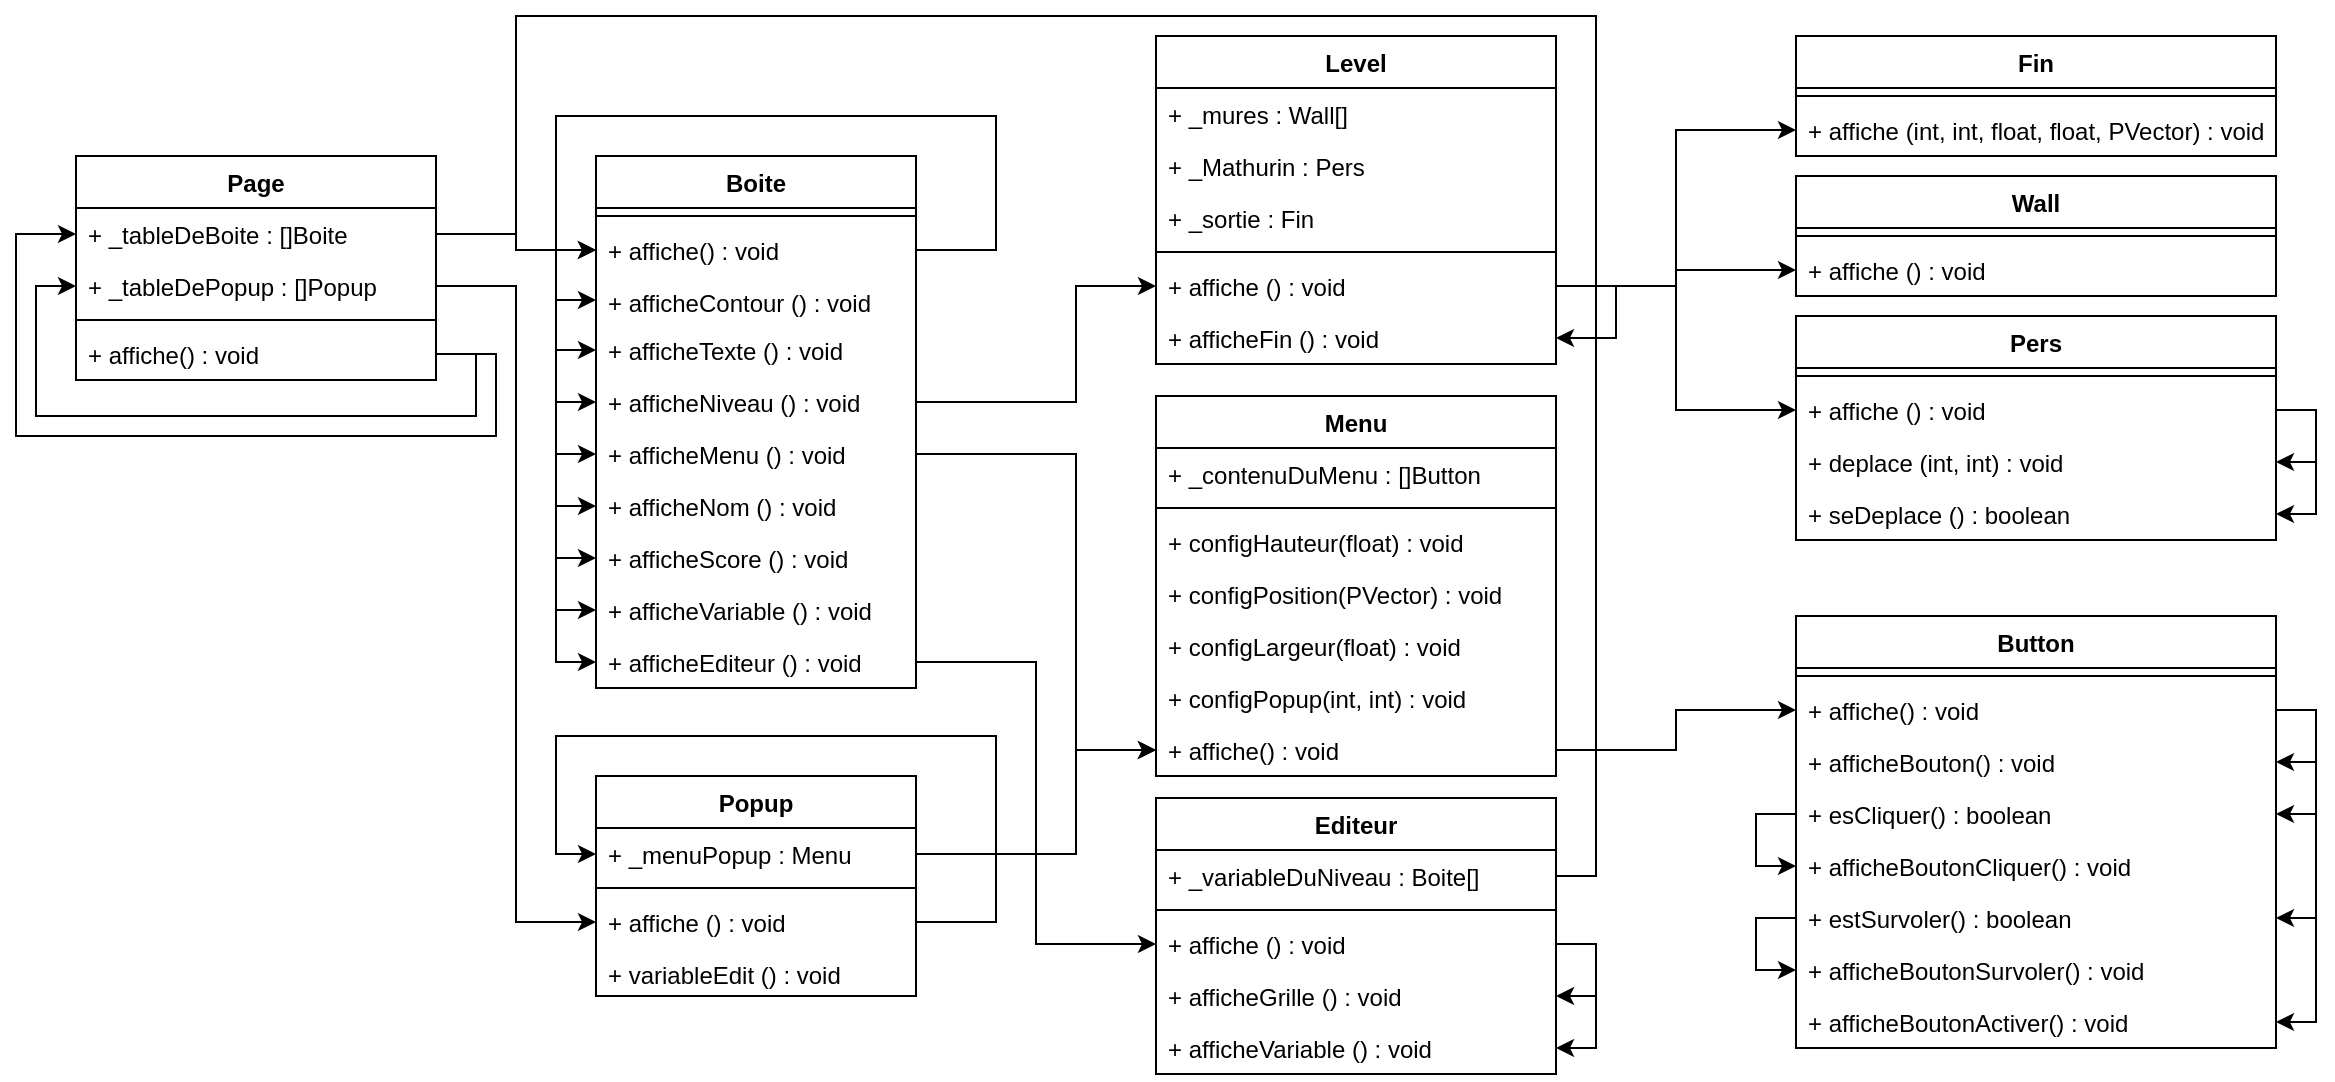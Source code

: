 <mxfile version="14.1.2" type="github">
  <diagram id="C5RBs43oDa-KdzZeNtuy" name="Page-1">
    <mxGraphModel dx="1057" dy="1891" grid="1" gridSize="10" guides="1" tooltips="1" connect="1" arrows="1" fold="1" page="1" pageScale="1" pageWidth="827" pageHeight="1169" math="0" shadow="0">
      <root>
        <mxCell id="WIyWlLk6GJQsqaUBKTNV-0" />
        <mxCell id="WIyWlLk6GJQsqaUBKTNV-1" parent="WIyWlLk6GJQsqaUBKTNV-0" />
        <mxCell id="X6uU-ZBayT8kRttCf6og-23" value="Menu" style="swimlane;fontStyle=1;align=center;verticalAlign=top;childLayout=stackLayout;horizontal=1;startSize=26;horizontalStack=0;resizeParent=1;resizeParentMax=0;resizeLast=0;collapsible=1;marginBottom=0;" parent="WIyWlLk6GJQsqaUBKTNV-1" vertex="1">
          <mxGeometry x="600" y="-960" width="200" height="190" as="geometry">
            <mxRectangle x="40" y="40" width="60" height="26" as="alternateBounds" />
          </mxGeometry>
        </mxCell>
        <mxCell id="X6uU-ZBayT8kRttCf6og-30" value="+ _contenuDuMenu : []Button&#xa;" style="text;strokeColor=none;fillColor=none;align=left;verticalAlign=top;spacingLeft=4;spacingRight=4;overflow=hidden;rotatable=0;points=[[0,0.5],[1,0.5]];portConstraint=eastwest;" parent="X6uU-ZBayT8kRttCf6og-23" vertex="1">
          <mxGeometry y="26" width="200" height="26" as="geometry" />
        </mxCell>
        <mxCell id="X6uU-ZBayT8kRttCf6og-25" value="" style="line;strokeWidth=1;fillColor=none;align=left;verticalAlign=middle;spacingTop=-1;spacingLeft=3;spacingRight=3;rotatable=0;labelPosition=right;points=[];portConstraint=eastwest;" parent="X6uU-ZBayT8kRttCf6og-23" vertex="1">
          <mxGeometry y="52" width="200" height="8" as="geometry" />
        </mxCell>
        <mxCell id="KOgZ6uvFbi3_sXAGqL3p-29" value="+ configHauteur(float) : void" style="text;strokeColor=none;fillColor=none;align=left;verticalAlign=top;spacingLeft=4;spacingRight=4;overflow=hidden;rotatable=0;points=[[0,0.5],[1,0.5]];portConstraint=eastwest;" parent="X6uU-ZBayT8kRttCf6og-23" vertex="1">
          <mxGeometry y="60" width="200" height="26" as="geometry" />
        </mxCell>
        <mxCell id="KOgZ6uvFbi3_sXAGqL3p-30" value="+ configPosition(PVector) : void" style="text;strokeColor=none;fillColor=none;align=left;verticalAlign=top;spacingLeft=4;spacingRight=4;overflow=hidden;rotatable=0;points=[[0,0.5],[1,0.5]];portConstraint=eastwest;" parent="X6uU-ZBayT8kRttCf6og-23" vertex="1">
          <mxGeometry y="86" width="200" height="26" as="geometry" />
        </mxCell>
        <mxCell id="KOgZ6uvFbi3_sXAGqL3p-32" value="+ configLargeur(float) : void" style="text;strokeColor=none;fillColor=none;align=left;verticalAlign=top;spacingLeft=4;spacingRight=4;overflow=hidden;rotatable=0;points=[[0,0.5],[1,0.5]];portConstraint=eastwest;" parent="X6uU-ZBayT8kRttCf6og-23" vertex="1">
          <mxGeometry y="112" width="200" height="26" as="geometry" />
        </mxCell>
        <mxCell id="X6uU-ZBayT8kRttCf6og-77" value="+ configPopup(int, int) : void" style="text;strokeColor=none;fillColor=none;align=left;verticalAlign=top;spacingLeft=4;spacingRight=4;overflow=hidden;rotatable=0;points=[[0,0.5],[1,0.5]];portConstraint=eastwest;" parent="X6uU-ZBayT8kRttCf6og-23" vertex="1">
          <mxGeometry y="138" width="200" height="26" as="geometry" />
        </mxCell>
        <mxCell id="X6uU-ZBayT8kRttCf6og-78" value="+ affiche() : void" style="text;strokeColor=none;fillColor=none;align=left;verticalAlign=top;spacingLeft=4;spacingRight=4;overflow=hidden;rotatable=0;points=[[0,0.5],[1,0.5]];portConstraint=eastwest;" parent="X6uU-ZBayT8kRttCf6og-23" vertex="1">
          <mxGeometry y="164" width="200" height="26" as="geometry" />
        </mxCell>
        <mxCell id="X6uU-ZBayT8kRttCf6og-31" value="Page" style="swimlane;fontStyle=1;align=center;verticalAlign=top;childLayout=stackLayout;horizontal=1;startSize=26;horizontalStack=0;resizeParent=1;resizeParentMax=0;resizeLast=0;collapsible=1;marginBottom=0;" parent="WIyWlLk6GJQsqaUBKTNV-1" vertex="1">
          <mxGeometry x="60" y="-1080" width="180" height="112" as="geometry">
            <mxRectangle x="250" y="40" width="60" height="26" as="alternateBounds" />
          </mxGeometry>
        </mxCell>
        <mxCell id="X6uU-ZBayT8kRttCf6og-32" value="+ _tableDeBoite : []Boite" style="text;strokeColor=none;fillColor=none;align=left;verticalAlign=top;spacingLeft=4;spacingRight=4;overflow=hidden;rotatable=0;points=[[0,0.5],[1,0.5]];portConstraint=eastwest;" parent="X6uU-ZBayT8kRttCf6og-31" vertex="1">
          <mxGeometry y="26" width="180" height="26" as="geometry" />
        </mxCell>
        <mxCell id="X6uU-ZBayT8kRttCf6og-35" value="+ _tableDePopup : []Popup" style="text;strokeColor=none;fillColor=none;align=left;verticalAlign=top;spacingLeft=4;spacingRight=4;overflow=hidden;rotatable=0;points=[[0,0.5],[1,0.5]];portConstraint=eastwest;" parent="X6uU-ZBayT8kRttCf6og-31" vertex="1">
          <mxGeometry y="52" width="180" height="26" as="geometry" />
        </mxCell>
        <mxCell id="X6uU-ZBayT8kRttCf6og-33" value="" style="line;strokeWidth=1;fillColor=none;align=left;verticalAlign=middle;spacingTop=-1;spacingLeft=3;spacingRight=3;rotatable=0;labelPosition=right;points=[];portConstraint=eastwest;" parent="X6uU-ZBayT8kRttCf6og-31" vertex="1">
          <mxGeometry y="78" width="180" height="8" as="geometry" />
        </mxCell>
        <mxCell id="TGnBtDwXIPw3IA33v4NN-0" style="edgeStyle=orthogonalEdgeStyle;rounded=0;orthogonalLoop=1;jettySize=auto;html=1;exitX=1;exitY=0.5;exitDx=0;exitDy=0;entryX=0;entryY=0.5;entryDx=0;entryDy=0;" parent="X6uU-ZBayT8kRttCf6og-31" source="KOgZ6uvFbi3_sXAGqL3p-27" target="X6uU-ZBayT8kRttCf6og-35" edge="1">
          <mxGeometry relative="1" as="geometry">
            <Array as="points">
              <mxPoint x="200" y="99" />
              <mxPoint x="200" y="130" />
              <mxPoint x="-20" y="130" />
              <mxPoint x="-20" y="65" />
            </Array>
          </mxGeometry>
        </mxCell>
        <mxCell id="TGnBtDwXIPw3IA33v4NN-1" style="edgeStyle=orthogonalEdgeStyle;rounded=0;orthogonalLoop=1;jettySize=auto;html=1;exitX=1;exitY=0.5;exitDx=0;exitDy=0;entryX=0;entryY=0.5;entryDx=0;entryDy=0;" parent="X6uU-ZBayT8kRttCf6og-31" source="KOgZ6uvFbi3_sXAGqL3p-27" target="X6uU-ZBayT8kRttCf6og-32" edge="1">
          <mxGeometry relative="1" as="geometry">
            <Array as="points">
              <mxPoint x="210" y="99" />
              <mxPoint x="210" y="140" />
              <mxPoint x="-30" y="140" />
              <mxPoint x="-30" y="39" />
            </Array>
          </mxGeometry>
        </mxCell>
        <mxCell id="KOgZ6uvFbi3_sXAGqL3p-27" value="+ affiche() : void" style="text;strokeColor=none;fillColor=none;align=left;verticalAlign=top;spacingLeft=4;spacingRight=4;overflow=hidden;rotatable=0;points=[[0,0.5],[1,0.5]];portConstraint=eastwest;" parent="X6uU-ZBayT8kRttCf6og-31" vertex="1">
          <mxGeometry y="86" width="180" height="26" as="geometry" />
        </mxCell>
        <mxCell id="KOgZ6uvFbi3_sXAGqL3p-33" value="Button" style="swimlane;fontStyle=1;align=center;verticalAlign=top;childLayout=stackLayout;horizontal=1;startSize=26;horizontalStack=0;resizeParent=1;resizeParentMax=0;resizeLast=0;collapsible=1;marginBottom=0;" parent="WIyWlLk6GJQsqaUBKTNV-1" vertex="1">
          <mxGeometry x="920" y="-850" width="240" height="216" as="geometry">
            <mxRectangle x="250" y="40" width="60" height="26" as="alternateBounds" />
          </mxGeometry>
        </mxCell>
        <mxCell id="KOgZ6uvFbi3_sXAGqL3p-40" value="" style="line;strokeWidth=1;fillColor=none;align=left;verticalAlign=middle;spacingTop=-1;spacingLeft=3;spacingRight=3;rotatable=0;labelPosition=right;points=[];portConstraint=eastwest;" parent="KOgZ6uvFbi3_sXAGqL3p-33" vertex="1">
          <mxGeometry y="26" width="240" height="8" as="geometry" />
        </mxCell>
        <mxCell id="TGnBtDwXIPw3IA33v4NN-88" style="edgeStyle=orthogonalEdgeStyle;rounded=0;orthogonalLoop=1;jettySize=auto;html=1;exitX=1;exitY=0.5;exitDx=0;exitDy=0;entryX=1;entryY=0.5;entryDx=0;entryDy=0;" parent="KOgZ6uvFbi3_sXAGqL3p-33" source="KOgZ6uvFbi3_sXAGqL3p-44" target="KOgZ6uvFbi3_sXAGqL3p-68" edge="1">
          <mxGeometry relative="1" as="geometry">
            <Array as="points">
              <mxPoint x="260" y="47" />
              <mxPoint x="260" y="73" />
            </Array>
          </mxGeometry>
        </mxCell>
        <mxCell id="TGnBtDwXIPw3IA33v4NN-89" style="edgeStyle=orthogonalEdgeStyle;rounded=0;orthogonalLoop=1;jettySize=auto;html=1;exitX=1;exitY=0.5;exitDx=0;exitDy=0;entryX=1;entryY=0.5;entryDx=0;entryDy=0;" parent="KOgZ6uvFbi3_sXAGqL3p-33" source="KOgZ6uvFbi3_sXAGqL3p-44" target="KOgZ6uvFbi3_sXAGqL3p-67" edge="1">
          <mxGeometry relative="1" as="geometry">
            <Array as="points">
              <mxPoint x="260" y="47" />
              <mxPoint x="260" y="99" />
            </Array>
          </mxGeometry>
        </mxCell>
        <mxCell id="TGnBtDwXIPw3IA33v4NN-91" style="edgeStyle=orthogonalEdgeStyle;rounded=0;orthogonalLoop=1;jettySize=auto;html=1;exitX=1;exitY=0.5;exitDx=0;exitDy=0;entryX=1;entryY=0.5;entryDx=0;entryDy=0;" parent="KOgZ6uvFbi3_sXAGqL3p-33" source="KOgZ6uvFbi3_sXAGqL3p-44" target="KOgZ6uvFbi3_sXAGqL3p-47" edge="1">
          <mxGeometry relative="1" as="geometry">
            <Array as="points">
              <mxPoint x="260" y="47" />
              <mxPoint x="260" y="151" />
            </Array>
          </mxGeometry>
        </mxCell>
        <mxCell id="TGnBtDwXIPw3IA33v4NN-93" style="edgeStyle=orthogonalEdgeStyle;rounded=0;orthogonalLoop=1;jettySize=auto;html=1;exitX=1;exitY=0.5;exitDx=0;exitDy=0;entryX=1;entryY=0.5;entryDx=0;entryDy=0;" parent="KOgZ6uvFbi3_sXAGqL3p-33" source="KOgZ6uvFbi3_sXAGqL3p-44" target="KOgZ6uvFbi3_sXAGqL3p-46" edge="1">
          <mxGeometry relative="1" as="geometry" />
        </mxCell>
        <mxCell id="KOgZ6uvFbi3_sXAGqL3p-44" value="+ affiche() : void" style="text;strokeColor=none;fillColor=none;align=left;verticalAlign=top;spacingLeft=4;spacingRight=4;overflow=hidden;rotatable=0;points=[[0,0.5],[1,0.5]];portConstraint=eastwest;" parent="KOgZ6uvFbi3_sXAGqL3p-33" vertex="1">
          <mxGeometry y="34" width="240" height="26" as="geometry" />
        </mxCell>
        <mxCell id="KOgZ6uvFbi3_sXAGqL3p-68" value="+ afficheBouton() : void" style="text;strokeColor=none;fillColor=none;align=left;verticalAlign=top;spacingLeft=4;spacingRight=4;overflow=hidden;rotatable=0;points=[[0,0.5],[1,0.5]];portConstraint=eastwest;" parent="KOgZ6uvFbi3_sXAGqL3p-33" vertex="1">
          <mxGeometry y="60" width="240" height="26" as="geometry" />
        </mxCell>
        <mxCell id="TGnBtDwXIPw3IA33v4NN-90" style="edgeStyle=orthogonalEdgeStyle;rounded=0;orthogonalLoop=1;jettySize=auto;html=1;exitX=0;exitY=0.5;exitDx=0;exitDy=0;entryX=0;entryY=0.5;entryDx=0;entryDy=0;" parent="KOgZ6uvFbi3_sXAGqL3p-33" source="KOgZ6uvFbi3_sXAGqL3p-67" target="KOgZ6uvFbi3_sXAGqL3p-45" edge="1">
          <mxGeometry relative="1" as="geometry">
            <Array as="points">
              <mxPoint x="-20" y="99" />
              <mxPoint x="-20" y="125" />
            </Array>
          </mxGeometry>
        </mxCell>
        <mxCell id="KOgZ6uvFbi3_sXAGqL3p-67" value="+ esCliquer() : boolean" style="text;strokeColor=none;fillColor=none;align=left;verticalAlign=top;spacingLeft=4;spacingRight=4;overflow=hidden;rotatable=0;points=[[0,0.5],[1,0.5]];portConstraint=eastwest;" parent="KOgZ6uvFbi3_sXAGqL3p-33" vertex="1">
          <mxGeometry y="86" width="240" height="26" as="geometry" />
        </mxCell>
        <mxCell id="KOgZ6uvFbi3_sXAGqL3p-45" value="+ afficheBoutonCliquer() : void" style="text;strokeColor=none;fillColor=none;align=left;verticalAlign=top;spacingLeft=4;spacingRight=4;overflow=hidden;rotatable=0;points=[[0,0.5],[1,0.5]];portConstraint=eastwest;" parent="KOgZ6uvFbi3_sXAGqL3p-33" vertex="1">
          <mxGeometry y="112" width="240" height="26" as="geometry" />
        </mxCell>
        <mxCell id="TGnBtDwXIPw3IA33v4NN-92" style="edgeStyle=orthogonalEdgeStyle;rounded=0;orthogonalLoop=1;jettySize=auto;html=1;exitX=0;exitY=0.5;exitDx=0;exitDy=0;entryX=0;entryY=0.5;entryDx=0;entryDy=0;" parent="KOgZ6uvFbi3_sXAGqL3p-33" source="KOgZ6uvFbi3_sXAGqL3p-47" target="KOgZ6uvFbi3_sXAGqL3p-69" edge="1">
          <mxGeometry relative="1" as="geometry">
            <Array as="points">
              <mxPoint x="-20" y="151" />
              <mxPoint x="-20" y="177" />
            </Array>
          </mxGeometry>
        </mxCell>
        <mxCell id="KOgZ6uvFbi3_sXAGqL3p-47" value="+ estSurvoler() : boolean" style="text;strokeColor=none;fillColor=none;align=left;verticalAlign=top;spacingLeft=4;spacingRight=4;overflow=hidden;rotatable=0;points=[[0,0.5],[1,0.5]];portConstraint=eastwest;" parent="KOgZ6uvFbi3_sXAGqL3p-33" vertex="1">
          <mxGeometry y="138" width="240" height="26" as="geometry" />
        </mxCell>
        <mxCell id="KOgZ6uvFbi3_sXAGqL3p-69" value="+ afficheBoutonSurvoler() : void " style="text;strokeColor=none;fillColor=none;align=left;verticalAlign=top;spacingLeft=4;spacingRight=4;overflow=hidden;rotatable=0;points=[[0,0.5],[1,0.5]];portConstraint=eastwest;" parent="KOgZ6uvFbi3_sXAGqL3p-33" vertex="1">
          <mxGeometry y="164" width="240" height="26" as="geometry" />
        </mxCell>
        <mxCell id="KOgZ6uvFbi3_sXAGqL3p-46" value="+ afficheBoutonActiver() : void " style="text;strokeColor=none;fillColor=none;align=left;verticalAlign=top;spacingLeft=4;spacingRight=4;overflow=hidden;rotatable=0;points=[[0,0.5],[1,0.5]];portConstraint=eastwest;" parent="KOgZ6uvFbi3_sXAGqL3p-33" vertex="1">
          <mxGeometry y="190" width="240" height="26" as="geometry" />
        </mxCell>
        <mxCell id="KOgZ6uvFbi3_sXAGqL3p-71" value="Boite" style="swimlane;fontStyle=1;align=center;verticalAlign=top;childLayout=stackLayout;horizontal=1;startSize=26;horizontalStack=0;resizeParent=1;resizeParentMax=0;resizeLast=0;collapsible=1;marginBottom=0;" parent="WIyWlLk6GJQsqaUBKTNV-1" vertex="1">
          <mxGeometry x="320" y="-1080" width="160" height="266" as="geometry">
            <mxRectangle x="250" y="40" width="60" height="26" as="alternateBounds" />
          </mxGeometry>
        </mxCell>
        <mxCell id="KOgZ6uvFbi3_sXAGqL3p-90" value="" style="line;strokeWidth=1;fillColor=none;align=left;verticalAlign=middle;spacingTop=-1;spacingLeft=3;spacingRight=3;rotatable=0;labelPosition=right;points=[];portConstraint=eastwest;" parent="KOgZ6uvFbi3_sXAGqL3p-71" vertex="1">
          <mxGeometry y="26" width="160" height="8" as="geometry" />
        </mxCell>
        <mxCell id="TGnBtDwXIPw3IA33v4NN-3" style="edgeStyle=orthogonalEdgeStyle;rounded=0;orthogonalLoop=1;jettySize=auto;html=1;exitX=1;exitY=0.501;exitDx=0;exitDy=0;entryX=0;entryY=0.5;entryDx=0;entryDy=0;exitPerimeter=0;" parent="KOgZ6uvFbi3_sXAGqL3p-71" source="KOgZ6uvFbi3_sXAGqL3p-91" target="KOgZ6uvFbi3_sXAGqL3p-96" edge="1">
          <mxGeometry relative="1" as="geometry">
            <Array as="points">
              <mxPoint x="200" y="47" />
              <mxPoint x="200" y="-20" />
              <mxPoint x="-20" y="-20" />
              <mxPoint x="-20" y="72" />
            </Array>
          </mxGeometry>
        </mxCell>
        <mxCell id="TGnBtDwXIPw3IA33v4NN-4" style="edgeStyle=orthogonalEdgeStyle;rounded=0;orthogonalLoop=1;jettySize=auto;html=1;exitX=1;exitY=0.5;exitDx=0;exitDy=0;entryX=0;entryY=0.5;entryDx=0;entryDy=0;" parent="KOgZ6uvFbi3_sXAGqL3p-71" source="KOgZ6uvFbi3_sXAGqL3p-91" target="KOgZ6uvFbi3_sXAGqL3p-97" edge="1">
          <mxGeometry relative="1" as="geometry">
            <Array as="points">
              <mxPoint x="200" y="47" />
              <mxPoint x="200" y="-20" />
              <mxPoint x="-20" y="-20" />
              <mxPoint x="-20" y="97" />
            </Array>
          </mxGeometry>
        </mxCell>
        <mxCell id="TGnBtDwXIPw3IA33v4NN-5" style="edgeStyle=orthogonalEdgeStyle;rounded=0;orthogonalLoop=1;jettySize=auto;html=1;exitX=1;exitY=0.5;exitDx=0;exitDy=0;entryX=0;entryY=0.5;entryDx=0;entryDy=0;" parent="KOgZ6uvFbi3_sXAGqL3p-71" source="KOgZ6uvFbi3_sXAGqL3p-91" target="KOgZ6uvFbi3_sXAGqL3p-98" edge="1">
          <mxGeometry relative="1" as="geometry">
            <Array as="points">
              <mxPoint x="200" y="47" />
              <mxPoint x="200" y="-20" />
              <mxPoint x="-20" y="-20" />
              <mxPoint x="-20" y="123" />
            </Array>
          </mxGeometry>
        </mxCell>
        <mxCell id="TGnBtDwXIPw3IA33v4NN-6" style="edgeStyle=orthogonalEdgeStyle;rounded=0;orthogonalLoop=1;jettySize=auto;html=1;exitX=1;exitY=0.5;exitDx=0;exitDy=0;entryX=0;entryY=0.5;entryDx=0;entryDy=0;" parent="KOgZ6uvFbi3_sXAGqL3p-71" source="KOgZ6uvFbi3_sXAGqL3p-91" target="KOgZ6uvFbi3_sXAGqL3p-99" edge="1">
          <mxGeometry relative="1" as="geometry">
            <Array as="points">
              <mxPoint x="200" y="47" />
              <mxPoint x="200" y="-20" />
              <mxPoint x="-20" y="-20" />
              <mxPoint x="-20" y="149" />
            </Array>
          </mxGeometry>
        </mxCell>
        <mxCell id="TGnBtDwXIPw3IA33v4NN-7" style="edgeStyle=orthogonalEdgeStyle;rounded=0;orthogonalLoop=1;jettySize=auto;html=1;exitX=1;exitY=0.5;exitDx=0;exitDy=0;entryX=0;entryY=0.5;entryDx=0;entryDy=0;" parent="KOgZ6uvFbi3_sXAGqL3p-71" source="KOgZ6uvFbi3_sXAGqL3p-91" target="KOgZ6uvFbi3_sXAGqL3p-100" edge="1">
          <mxGeometry relative="1" as="geometry">
            <Array as="points">
              <mxPoint x="200" y="47" />
              <mxPoint x="200" y="-20" />
              <mxPoint x="-20" y="-20" />
              <mxPoint x="-20" y="175" />
            </Array>
          </mxGeometry>
        </mxCell>
        <mxCell id="TGnBtDwXIPw3IA33v4NN-8" style="edgeStyle=orthogonalEdgeStyle;rounded=0;orthogonalLoop=1;jettySize=auto;html=1;exitX=1;exitY=0.5;exitDx=0;exitDy=0;entryX=0;entryY=0.5;entryDx=0;entryDy=0;" parent="KOgZ6uvFbi3_sXAGqL3p-71" source="KOgZ6uvFbi3_sXAGqL3p-91" target="KOgZ6uvFbi3_sXAGqL3p-101" edge="1">
          <mxGeometry relative="1" as="geometry">
            <Array as="points">
              <mxPoint x="200" y="47" />
              <mxPoint x="200" y="-20" />
              <mxPoint x="-20" y="-20" />
              <mxPoint x="-20" y="201" />
            </Array>
          </mxGeometry>
        </mxCell>
        <mxCell id="TGnBtDwXIPw3IA33v4NN-9" style="edgeStyle=orthogonalEdgeStyle;rounded=0;orthogonalLoop=1;jettySize=auto;html=1;exitX=1;exitY=0.5;exitDx=0;exitDy=0;entryX=0;entryY=0.5;entryDx=0;entryDy=0;" parent="KOgZ6uvFbi3_sXAGqL3p-71" source="KOgZ6uvFbi3_sXAGqL3p-91" target="KOgZ6uvFbi3_sXAGqL3p-102" edge="1">
          <mxGeometry relative="1" as="geometry">
            <Array as="points">
              <mxPoint x="200" y="47" />
              <mxPoint x="200" y="-20" />
              <mxPoint x="-20" y="-20" />
              <mxPoint x="-20" y="227" />
            </Array>
          </mxGeometry>
        </mxCell>
        <mxCell id="TGnBtDwXIPw3IA33v4NN-10" style="edgeStyle=orthogonalEdgeStyle;rounded=0;orthogonalLoop=1;jettySize=auto;html=1;exitX=1;exitY=0.5;exitDx=0;exitDy=0;entryX=0;entryY=0.5;entryDx=0;entryDy=0;" parent="KOgZ6uvFbi3_sXAGqL3p-71" source="KOgZ6uvFbi3_sXAGqL3p-91" target="KOgZ6uvFbi3_sXAGqL3p-103" edge="1">
          <mxGeometry relative="1" as="geometry">
            <Array as="points">
              <mxPoint x="200" y="47" />
              <mxPoint x="200" y="-20" />
              <mxPoint x="-20" y="-20" />
              <mxPoint x="-20" y="253" />
            </Array>
          </mxGeometry>
        </mxCell>
        <mxCell id="KOgZ6uvFbi3_sXAGqL3p-91" value="+ affiche() : void" style="text;strokeColor=none;fillColor=none;align=left;verticalAlign=top;spacingLeft=4;spacingRight=4;overflow=hidden;rotatable=0;points=[[0,0.5],[1,0.5]];portConstraint=eastwest;" parent="KOgZ6uvFbi3_sXAGqL3p-71" vertex="1">
          <mxGeometry y="34" width="160" height="26" as="geometry" />
        </mxCell>
        <mxCell id="KOgZ6uvFbi3_sXAGqL3p-96" value="+ afficheContour () : void" style="text;strokeColor=none;fillColor=none;align=left;verticalAlign=top;spacingLeft=4;spacingRight=4;overflow=hidden;rotatable=0;points=[[0,0.5],[1,0.5]];portConstraint=eastwest;" parent="KOgZ6uvFbi3_sXAGqL3p-71" vertex="1">
          <mxGeometry y="60" width="160" height="24" as="geometry" />
        </mxCell>
        <mxCell id="KOgZ6uvFbi3_sXAGqL3p-97" value="+ afficheTexte () : void" style="text;strokeColor=none;fillColor=none;align=left;verticalAlign=top;spacingLeft=4;spacingRight=4;overflow=hidden;rotatable=0;points=[[0,0.5],[1,0.5]];portConstraint=eastwest;" parent="KOgZ6uvFbi3_sXAGqL3p-71" vertex="1">
          <mxGeometry y="84" width="160" height="26" as="geometry" />
        </mxCell>
        <mxCell id="KOgZ6uvFbi3_sXAGqL3p-98" value="+ afficheNiveau () : void" style="text;strokeColor=none;fillColor=none;align=left;verticalAlign=top;spacingLeft=4;spacingRight=4;overflow=hidden;rotatable=0;points=[[0,0.5],[1,0.5]];portConstraint=eastwest;" parent="KOgZ6uvFbi3_sXAGqL3p-71" vertex="1">
          <mxGeometry y="110" width="160" height="26" as="geometry" />
        </mxCell>
        <mxCell id="KOgZ6uvFbi3_sXAGqL3p-99" value="+ afficheMenu () : void" style="text;strokeColor=none;fillColor=none;align=left;verticalAlign=top;spacingLeft=4;spacingRight=4;overflow=hidden;rotatable=0;points=[[0,0.5],[1,0.5]];portConstraint=eastwest;" parent="KOgZ6uvFbi3_sXAGqL3p-71" vertex="1">
          <mxGeometry y="136" width="160" height="26" as="geometry" />
        </mxCell>
        <mxCell id="KOgZ6uvFbi3_sXAGqL3p-100" value="+ afficheNom () : void" style="text;strokeColor=none;fillColor=none;align=left;verticalAlign=top;spacingLeft=4;spacingRight=4;overflow=hidden;rotatable=0;points=[[0,0.5],[1,0.5]];portConstraint=eastwest;" parent="KOgZ6uvFbi3_sXAGqL3p-71" vertex="1">
          <mxGeometry y="162" width="160" height="26" as="geometry" />
        </mxCell>
        <mxCell id="KOgZ6uvFbi3_sXAGqL3p-101" value="+ afficheScore () : void" style="text;strokeColor=none;fillColor=none;align=left;verticalAlign=top;spacingLeft=4;spacingRight=4;overflow=hidden;rotatable=0;points=[[0,0.5],[1,0.5]];portConstraint=eastwest;" parent="KOgZ6uvFbi3_sXAGqL3p-71" vertex="1">
          <mxGeometry y="188" width="160" height="26" as="geometry" />
        </mxCell>
        <mxCell id="KOgZ6uvFbi3_sXAGqL3p-102" value="+ afficheVariable () : void" style="text;strokeColor=none;fillColor=none;align=left;verticalAlign=top;spacingLeft=4;spacingRight=4;overflow=hidden;rotatable=0;points=[[0,0.5],[1,0.5]];portConstraint=eastwest;" parent="KOgZ6uvFbi3_sXAGqL3p-71" vertex="1">
          <mxGeometry y="214" width="160" height="26" as="geometry" />
        </mxCell>
        <mxCell id="KOgZ6uvFbi3_sXAGqL3p-103" value="+ afficheEditeur () : void" style="text;strokeColor=none;fillColor=none;align=left;verticalAlign=top;spacingLeft=4;spacingRight=4;overflow=hidden;rotatable=0;points=[[0,0.5],[1,0.5]];portConstraint=eastwest;" parent="KOgZ6uvFbi3_sXAGqL3p-71" vertex="1">
          <mxGeometry y="240" width="160" height="26" as="geometry" />
        </mxCell>
        <mxCell id="KOgZ6uvFbi3_sXAGqL3p-108" value="Level" style="swimlane;fontStyle=1;align=center;verticalAlign=top;childLayout=stackLayout;horizontal=1;startSize=26;horizontalStack=0;resizeParent=1;resizeParentMax=0;resizeLast=0;collapsible=1;marginBottom=0;" parent="WIyWlLk6GJQsqaUBKTNV-1" vertex="1">
          <mxGeometry x="600" y="-1140" width="200" height="164" as="geometry">
            <mxRectangle x="250" y="40" width="60" height="26" as="alternateBounds" />
          </mxGeometry>
        </mxCell>
        <mxCell id="KOgZ6uvFbi3_sXAGqL3p-117" value="+ _mures : Wall[]" style="text;strokeColor=none;fillColor=none;align=left;verticalAlign=top;spacingLeft=4;spacingRight=4;overflow=hidden;rotatable=0;points=[[0,0.5],[1,0.5]];portConstraint=eastwest;" parent="KOgZ6uvFbi3_sXAGqL3p-108" vertex="1">
          <mxGeometry y="26" width="200" height="26" as="geometry" />
        </mxCell>
        <mxCell id="KOgZ6uvFbi3_sXAGqL3p-118" value="+ _Mathurin : Pers" style="text;strokeColor=none;fillColor=none;align=left;verticalAlign=top;spacingLeft=4;spacingRight=4;overflow=hidden;rotatable=0;points=[[0,0.5],[1,0.5]];portConstraint=eastwest;" parent="KOgZ6uvFbi3_sXAGqL3p-108" vertex="1">
          <mxGeometry y="52" width="200" height="26" as="geometry" />
        </mxCell>
        <mxCell id="KOgZ6uvFbi3_sXAGqL3p-119" value="+ _sortie : Fin" style="text;strokeColor=none;fillColor=none;align=left;verticalAlign=top;spacingLeft=4;spacingRight=4;overflow=hidden;rotatable=0;points=[[0,0.5],[1,0.5]];portConstraint=eastwest;" parent="KOgZ6uvFbi3_sXAGqL3p-108" vertex="1">
          <mxGeometry y="78" width="200" height="26" as="geometry" />
        </mxCell>
        <mxCell id="KOgZ6uvFbi3_sXAGqL3p-127" value="" style="line;strokeWidth=1;fillColor=none;align=left;verticalAlign=middle;spacingTop=-1;spacingLeft=3;spacingRight=3;rotatable=0;labelPosition=right;points=[];portConstraint=eastwest;" parent="KOgZ6uvFbi3_sXAGqL3p-108" vertex="1">
          <mxGeometry y="104" width="200" height="8" as="geometry" />
        </mxCell>
        <mxCell id="TGnBtDwXIPw3IA33v4NN-76" style="edgeStyle=orthogonalEdgeStyle;rounded=0;orthogonalLoop=1;jettySize=auto;html=1;exitX=1;exitY=0.5;exitDx=0;exitDy=0;entryX=1;entryY=0.5;entryDx=0;entryDy=0;" parent="KOgZ6uvFbi3_sXAGqL3p-108" source="KOgZ6uvFbi3_sXAGqL3p-128" target="KOgZ6uvFbi3_sXAGqL3p-130" edge="1">
          <mxGeometry relative="1" as="geometry">
            <Array as="points">
              <mxPoint x="230" y="125" />
              <mxPoint x="230" y="151" />
            </Array>
          </mxGeometry>
        </mxCell>
        <mxCell id="KOgZ6uvFbi3_sXAGqL3p-128" value="+ affiche () : void" style="text;strokeColor=none;fillColor=none;align=left;verticalAlign=top;spacingLeft=4;spacingRight=4;overflow=hidden;rotatable=0;points=[[0,0.5],[1,0.5]];portConstraint=eastwest;" parent="KOgZ6uvFbi3_sXAGqL3p-108" vertex="1">
          <mxGeometry y="112" width="200" height="26" as="geometry" />
        </mxCell>
        <mxCell id="KOgZ6uvFbi3_sXAGqL3p-130" value="+ afficheFin () : void" style="text;strokeColor=none;fillColor=none;align=left;verticalAlign=top;spacingLeft=4;spacingRight=4;overflow=hidden;rotatable=0;points=[[0,0.5],[1,0.5]];portConstraint=eastwest;" parent="KOgZ6uvFbi3_sXAGqL3p-108" vertex="1">
          <mxGeometry y="138" width="200" height="26" as="geometry" />
        </mxCell>
        <mxCell id="KOgZ6uvFbi3_sXAGqL3p-219" value="Fin" style="swimlane;fontStyle=1;align=center;verticalAlign=top;childLayout=stackLayout;horizontal=1;startSize=26;horizontalStack=0;resizeParent=1;resizeParentMax=0;resizeLast=0;collapsible=1;marginBottom=0;" parent="WIyWlLk6GJQsqaUBKTNV-1" vertex="1">
          <mxGeometry x="920" y="-1140" width="240" height="60" as="geometry">
            <mxRectangle x="250" y="40" width="60" height="26" as="alternateBounds" />
          </mxGeometry>
        </mxCell>
        <mxCell id="KOgZ6uvFbi3_sXAGqL3p-231" value="" style="line;strokeWidth=1;fillColor=none;align=left;verticalAlign=middle;spacingTop=-1;spacingLeft=3;spacingRight=3;rotatable=0;labelPosition=right;points=[];portConstraint=eastwest;" parent="KOgZ6uvFbi3_sXAGqL3p-219" vertex="1">
          <mxGeometry y="26" width="240" height="8" as="geometry" />
        </mxCell>
        <mxCell id="KOgZ6uvFbi3_sXAGqL3p-232" value="+ affiche (int, int, float, float, PVector) : void" style="text;strokeColor=none;fillColor=none;align=left;verticalAlign=top;spacingLeft=4;spacingRight=4;overflow=hidden;rotatable=0;points=[[0,0.5],[1,0.5]];portConstraint=eastwest;" parent="KOgZ6uvFbi3_sXAGqL3p-219" vertex="1">
          <mxGeometry y="34" width="240" height="26" as="geometry" />
        </mxCell>
        <mxCell id="KOgZ6uvFbi3_sXAGqL3p-241" value="Pers" style="swimlane;fontStyle=1;align=center;verticalAlign=top;childLayout=stackLayout;horizontal=1;startSize=26;horizontalStack=0;resizeParent=1;resizeParentMax=0;resizeLast=0;collapsible=1;marginBottom=0;" parent="WIyWlLk6GJQsqaUBKTNV-1" vertex="1">
          <mxGeometry x="920" y="-1000" width="240" height="112" as="geometry">
            <mxRectangle x="250" y="40" width="60" height="26" as="alternateBounds" />
          </mxGeometry>
        </mxCell>
        <mxCell id="KOgZ6uvFbi3_sXAGqL3p-260" value="&#xa;" style="line;strokeWidth=1;fillColor=none;align=left;verticalAlign=middle;spacingTop=-1;spacingLeft=3;spacingRight=3;rotatable=0;labelPosition=right;points=[];portConstraint=eastwest;" parent="KOgZ6uvFbi3_sXAGqL3p-241" vertex="1">
          <mxGeometry y="26" width="240" height="8" as="geometry" />
        </mxCell>
        <mxCell id="TGnBtDwXIPw3IA33v4NN-80" style="edgeStyle=orthogonalEdgeStyle;rounded=0;orthogonalLoop=1;jettySize=auto;html=1;exitX=1;exitY=0.5;exitDx=0;exitDy=0;entryX=1;entryY=0.5;entryDx=0;entryDy=0;" parent="KOgZ6uvFbi3_sXAGqL3p-241" source="KOgZ6uvFbi3_sXAGqL3p-261" target="KOgZ6uvFbi3_sXAGqL3p-262" edge="1">
          <mxGeometry relative="1" as="geometry">
            <Array as="points">
              <mxPoint x="260" y="47" />
              <mxPoint x="260" y="73" />
            </Array>
          </mxGeometry>
        </mxCell>
        <mxCell id="TGnBtDwXIPw3IA33v4NN-81" style="edgeStyle=orthogonalEdgeStyle;rounded=0;orthogonalLoop=1;jettySize=auto;html=1;exitX=1;exitY=0.5;exitDx=0;exitDy=0;entryX=1;entryY=0.5;entryDx=0;entryDy=0;" parent="KOgZ6uvFbi3_sXAGqL3p-241" source="KOgZ6uvFbi3_sXAGqL3p-261" target="KOgZ6uvFbi3_sXAGqL3p-268" edge="1">
          <mxGeometry relative="1" as="geometry">
            <Array as="points">
              <mxPoint x="260" y="47" />
              <mxPoint x="260" y="99" />
            </Array>
          </mxGeometry>
        </mxCell>
        <mxCell id="KOgZ6uvFbi3_sXAGqL3p-261" value="+ affiche () : void" style="text;strokeColor=none;fillColor=none;align=left;verticalAlign=top;spacingLeft=4;spacingRight=4;overflow=hidden;rotatable=0;points=[[0,0.5],[1,0.5]];portConstraint=eastwest;" parent="KOgZ6uvFbi3_sXAGqL3p-241" vertex="1">
          <mxGeometry y="34" width="240" height="26" as="geometry" />
        </mxCell>
        <mxCell id="KOgZ6uvFbi3_sXAGqL3p-262" value="+ deplace (int, int) : void" style="text;strokeColor=none;fillColor=none;align=left;verticalAlign=top;spacingLeft=4;spacingRight=4;overflow=hidden;rotatable=0;points=[[0,0.5],[1,0.5]];portConstraint=eastwest;" parent="KOgZ6uvFbi3_sXAGqL3p-241" vertex="1">
          <mxGeometry y="60" width="240" height="26" as="geometry" />
        </mxCell>
        <mxCell id="KOgZ6uvFbi3_sXAGqL3p-268" value="+ seDeplace () : boolean" style="text;strokeColor=none;fillColor=none;align=left;verticalAlign=top;spacingLeft=4;spacingRight=4;overflow=hidden;rotatable=0;points=[[0,0.5],[1,0.5]];portConstraint=eastwest;" parent="KOgZ6uvFbi3_sXAGqL3p-241" vertex="1">
          <mxGeometry y="86" width="240" height="26" as="geometry" />
        </mxCell>
        <mxCell id="KOgZ6uvFbi3_sXAGqL3p-318" value="Wall" style="swimlane;fontStyle=1;align=center;verticalAlign=top;childLayout=stackLayout;horizontal=1;startSize=26;horizontalStack=0;resizeParent=1;resizeParentMax=0;resizeLast=0;collapsible=1;marginBottom=0;" parent="WIyWlLk6GJQsqaUBKTNV-1" vertex="1">
          <mxGeometry x="920" y="-1070" width="240" height="60" as="geometry">
            <mxRectangle x="250" y="40" width="60" height="26" as="alternateBounds" />
          </mxGeometry>
        </mxCell>
        <mxCell id="KOgZ6uvFbi3_sXAGqL3p-340" value="&#xa;" style="line;strokeWidth=1;fillColor=none;align=left;verticalAlign=middle;spacingTop=-1;spacingLeft=3;spacingRight=3;rotatable=0;labelPosition=right;points=[];portConstraint=eastwest;" parent="KOgZ6uvFbi3_sXAGqL3p-318" vertex="1">
          <mxGeometry y="26" width="240" height="8" as="geometry" />
        </mxCell>
        <mxCell id="KOgZ6uvFbi3_sXAGqL3p-341" value="+ affiche () : void" style="text;strokeColor=none;fillColor=none;align=left;verticalAlign=top;spacingLeft=4;spacingRight=4;overflow=hidden;rotatable=0;points=[[0,0.5],[1,0.5]];portConstraint=eastwest;" parent="KOgZ6uvFbi3_sXAGqL3p-318" vertex="1">
          <mxGeometry y="34" width="240" height="26" as="geometry" />
        </mxCell>
        <mxCell id="TGnBtDwXIPw3IA33v4NN-2" style="edgeStyle=orthogonalEdgeStyle;rounded=0;orthogonalLoop=1;jettySize=auto;html=1;exitX=1;exitY=0.5;exitDx=0;exitDy=0;entryX=0;entryY=0.5;entryDx=0;entryDy=0;" parent="WIyWlLk6GJQsqaUBKTNV-1" source="X6uU-ZBayT8kRttCf6og-32" target="KOgZ6uvFbi3_sXAGqL3p-91" edge="1">
          <mxGeometry relative="1" as="geometry" />
        </mxCell>
        <mxCell id="TGnBtDwXIPw3IA33v4NN-11" value="Editeur" style="swimlane;fontStyle=1;align=center;verticalAlign=top;childLayout=stackLayout;horizontal=1;startSize=26;horizontalStack=0;resizeParent=1;resizeParentMax=0;resizeLast=0;collapsible=1;marginBottom=0;" parent="WIyWlLk6GJQsqaUBKTNV-1" vertex="1">
          <mxGeometry x="600" y="-759" width="200" height="138" as="geometry">
            <mxRectangle x="250" y="40" width="60" height="26" as="alternateBounds" />
          </mxGeometry>
        </mxCell>
        <mxCell id="TGnBtDwXIPw3IA33v4NN-21" value="+ _variableDuNiveau : Boite[]" style="text;strokeColor=none;fillColor=none;align=left;verticalAlign=top;spacingLeft=4;spacingRight=4;overflow=hidden;rotatable=0;points=[[0,0.5],[1,0.5]];portConstraint=eastwest;" parent="TGnBtDwXIPw3IA33v4NN-11" vertex="1">
          <mxGeometry y="26" width="200" height="26" as="geometry" />
        </mxCell>
        <mxCell id="TGnBtDwXIPw3IA33v4NN-23" value="" style="line;strokeWidth=1;fillColor=none;align=left;verticalAlign=middle;spacingTop=-1;spacingLeft=3;spacingRight=3;rotatable=0;labelPosition=right;points=[];portConstraint=eastwest;" parent="TGnBtDwXIPw3IA33v4NN-11" vertex="1">
          <mxGeometry y="52" width="200" height="8" as="geometry" />
        </mxCell>
        <mxCell id="1KywXePy_wr7bTlzyGo3-0" style="edgeStyle=orthogonalEdgeStyle;rounded=0;orthogonalLoop=1;jettySize=auto;html=1;exitX=1;exitY=0.5;exitDx=0;exitDy=0;entryX=1;entryY=0.5;entryDx=0;entryDy=0;" edge="1" parent="TGnBtDwXIPw3IA33v4NN-11" source="TGnBtDwXIPw3IA33v4NN-24" target="TGnBtDwXIPw3IA33v4NN-25">
          <mxGeometry relative="1" as="geometry">
            <Array as="points">
              <mxPoint x="220" y="73" />
              <mxPoint x="220" y="99" />
            </Array>
          </mxGeometry>
        </mxCell>
        <mxCell id="1KywXePy_wr7bTlzyGo3-1" style="edgeStyle=orthogonalEdgeStyle;rounded=0;orthogonalLoop=1;jettySize=auto;html=1;exitX=1;exitY=0.5;exitDx=0;exitDy=0;entryX=1;entryY=0.5;entryDx=0;entryDy=0;" edge="1" parent="TGnBtDwXIPw3IA33v4NN-11" source="TGnBtDwXIPw3IA33v4NN-24" target="TGnBtDwXIPw3IA33v4NN-26">
          <mxGeometry relative="1" as="geometry" />
        </mxCell>
        <mxCell id="TGnBtDwXIPw3IA33v4NN-24" value="+ affiche () : void" style="text;strokeColor=none;fillColor=none;align=left;verticalAlign=top;spacingLeft=4;spacingRight=4;overflow=hidden;rotatable=0;points=[[0,0.5],[1,0.5]];portConstraint=eastwest;" parent="TGnBtDwXIPw3IA33v4NN-11" vertex="1">
          <mxGeometry y="60" width="200" height="26" as="geometry" />
        </mxCell>
        <mxCell id="TGnBtDwXIPw3IA33v4NN-25" value="+ afficheGrille () : void" style="text;strokeColor=none;fillColor=none;align=left;verticalAlign=top;spacingLeft=4;spacingRight=4;overflow=hidden;rotatable=0;points=[[0,0.5],[1,0.5]];portConstraint=eastwest;" parent="TGnBtDwXIPw3IA33v4NN-11" vertex="1">
          <mxGeometry y="86" width="200" height="26" as="geometry" />
        </mxCell>
        <mxCell id="TGnBtDwXIPw3IA33v4NN-26" value="+ afficheVariable () : void" style="text;strokeColor=none;fillColor=none;align=left;verticalAlign=top;spacingLeft=4;spacingRight=4;overflow=hidden;rotatable=0;points=[[0,0.5],[1,0.5]];portConstraint=eastwest;" parent="TGnBtDwXIPw3IA33v4NN-11" vertex="1">
          <mxGeometry y="112" width="200" height="26" as="geometry" />
        </mxCell>
        <mxCell id="TGnBtDwXIPw3IA33v4NN-33" value="Popup" style="swimlane;fontStyle=1;align=center;verticalAlign=top;childLayout=stackLayout;horizontal=1;startSize=26;horizontalStack=0;resizeParent=1;resizeParentMax=0;resizeLast=0;collapsible=1;marginBottom=0;" parent="WIyWlLk6GJQsqaUBKTNV-1" vertex="1">
          <mxGeometry x="320" y="-770" width="160" height="110" as="geometry">
            <mxRectangle x="250" y="40" width="60" height="26" as="alternateBounds" />
          </mxGeometry>
        </mxCell>
        <mxCell id="TGnBtDwXIPw3IA33v4NN-40" value="+ _menuPopup : Menu" style="text;strokeColor=none;fillColor=none;align=left;verticalAlign=top;spacingLeft=4;spacingRight=4;overflow=hidden;rotatable=0;points=[[0,0.5],[1,0.5]];portConstraint=eastwest;" parent="TGnBtDwXIPw3IA33v4NN-33" vertex="1">
          <mxGeometry y="26" width="160" height="26" as="geometry" />
        </mxCell>
        <mxCell id="TGnBtDwXIPw3IA33v4NN-43" value="" style="line;strokeWidth=1;fillColor=none;align=left;verticalAlign=middle;spacingTop=-1;spacingLeft=3;spacingRight=3;rotatable=0;labelPosition=right;points=[];portConstraint=eastwest;" parent="TGnBtDwXIPw3IA33v4NN-33" vertex="1">
          <mxGeometry y="52" width="160" height="8" as="geometry" />
        </mxCell>
        <mxCell id="TGnBtDwXIPw3IA33v4NN-56" style="edgeStyle=orthogonalEdgeStyle;rounded=0;orthogonalLoop=1;jettySize=auto;html=1;exitX=1;exitY=0.5;exitDx=0;exitDy=0;entryX=0;entryY=0.5;entryDx=0;entryDy=0;" parent="TGnBtDwXIPw3IA33v4NN-33" source="TGnBtDwXIPw3IA33v4NN-44" target="TGnBtDwXIPw3IA33v4NN-40" edge="1">
          <mxGeometry relative="1" as="geometry">
            <Array as="points">
              <mxPoint x="200" y="73" />
              <mxPoint x="200" y="-20" />
              <mxPoint x="-20" y="-20" />
              <mxPoint x="-20" y="39" />
            </Array>
          </mxGeometry>
        </mxCell>
        <mxCell id="TGnBtDwXIPw3IA33v4NN-44" value="+ affiche () : void" style="text;strokeColor=none;fillColor=none;align=left;verticalAlign=top;spacingLeft=4;spacingRight=4;overflow=hidden;rotatable=0;points=[[0,0.5],[1,0.5]];portConstraint=eastwest;" parent="TGnBtDwXIPw3IA33v4NN-33" vertex="1">
          <mxGeometry y="60" width="160" height="26" as="geometry" />
        </mxCell>
        <mxCell id="TGnBtDwXIPw3IA33v4NN-46" value="+ variableEdit () : void" style="text;strokeColor=none;fillColor=none;align=left;verticalAlign=top;spacingLeft=4;spacingRight=4;overflow=hidden;rotatable=0;points=[[0,0.5],[1,0.5]];portConstraint=eastwest;" parent="TGnBtDwXIPw3IA33v4NN-33" vertex="1">
          <mxGeometry y="86" width="160" height="24" as="geometry" />
        </mxCell>
        <mxCell id="TGnBtDwXIPw3IA33v4NN-47" style="edgeStyle=orthogonalEdgeStyle;rounded=0;orthogonalLoop=1;jettySize=auto;html=1;exitX=1;exitY=0.5;exitDx=0;exitDy=0;" parent="TGnBtDwXIPw3IA33v4NN-33" edge="1">
          <mxGeometry relative="1" as="geometry">
            <mxPoint x="160" y="39" as="sourcePoint" />
            <mxPoint x="160" y="39" as="targetPoint" />
          </mxGeometry>
        </mxCell>
        <mxCell id="TGnBtDwXIPw3IA33v4NN-55" style="edgeStyle=orthogonalEdgeStyle;rounded=0;orthogonalLoop=1;jettySize=auto;html=1;exitX=1;exitY=0.5;exitDx=0;exitDy=0;entryX=0;entryY=0.5;entryDx=0;entryDy=0;" parent="WIyWlLk6GJQsqaUBKTNV-1" source="X6uU-ZBayT8kRttCf6og-35" target="TGnBtDwXIPw3IA33v4NN-44" edge="1">
          <mxGeometry relative="1" as="geometry" />
        </mxCell>
        <mxCell id="TGnBtDwXIPw3IA33v4NN-70" style="edgeStyle=orthogonalEdgeStyle;rounded=0;orthogonalLoop=1;jettySize=auto;html=1;exitX=1;exitY=0.5;exitDx=0;exitDy=0;entryX=0;entryY=0.5;entryDx=0;entryDy=0;" parent="WIyWlLk6GJQsqaUBKTNV-1" source="KOgZ6uvFbi3_sXAGqL3p-98" target="KOgZ6uvFbi3_sXAGqL3p-128" edge="1">
          <mxGeometry relative="1" as="geometry">
            <Array as="points">
              <mxPoint x="560" y="-957" />
              <mxPoint x="560" y="-1015" />
            </Array>
          </mxGeometry>
        </mxCell>
        <mxCell id="TGnBtDwXIPw3IA33v4NN-74" style="edgeStyle=orthogonalEdgeStyle;rounded=0;orthogonalLoop=1;jettySize=auto;html=1;exitX=1;exitY=0.5;exitDx=0;exitDy=0;entryX=0;entryY=0.5;entryDx=0;entryDy=0;" parent="WIyWlLk6GJQsqaUBKTNV-1" source="KOgZ6uvFbi3_sXAGqL3p-99" target="X6uU-ZBayT8kRttCf6og-78" edge="1">
          <mxGeometry relative="1" as="geometry">
            <Array as="points">
              <mxPoint x="560" y="-931" />
              <mxPoint x="560" y="-783" />
            </Array>
          </mxGeometry>
        </mxCell>
        <mxCell id="TGnBtDwXIPw3IA33v4NN-75" style="edgeStyle=orthogonalEdgeStyle;rounded=0;orthogonalLoop=1;jettySize=auto;html=1;exitX=1;exitY=0.5;exitDx=0;exitDy=0;entryX=0;entryY=0.5;entryDx=0;entryDy=0;" parent="WIyWlLk6GJQsqaUBKTNV-1" source="KOgZ6uvFbi3_sXAGqL3p-103" target="TGnBtDwXIPw3IA33v4NN-24" edge="1">
          <mxGeometry relative="1" as="geometry" />
        </mxCell>
        <mxCell id="TGnBtDwXIPw3IA33v4NN-77" style="edgeStyle=orthogonalEdgeStyle;rounded=0;orthogonalLoop=1;jettySize=auto;html=1;exitX=1;exitY=0.5;exitDx=0;exitDy=0;entryX=0;entryY=0.5;entryDx=0;entryDy=0;" parent="WIyWlLk6GJQsqaUBKTNV-1" source="KOgZ6uvFbi3_sXAGqL3p-128" target="KOgZ6uvFbi3_sXAGqL3p-232" edge="1">
          <mxGeometry relative="1" as="geometry" />
        </mxCell>
        <mxCell id="TGnBtDwXIPw3IA33v4NN-78" style="edgeStyle=orthogonalEdgeStyle;rounded=0;orthogonalLoop=1;jettySize=auto;html=1;exitX=1;exitY=0.5;exitDx=0;exitDy=0;entryX=0;entryY=0.5;entryDx=0;entryDy=0;" parent="WIyWlLk6GJQsqaUBKTNV-1" source="KOgZ6uvFbi3_sXAGqL3p-128" target="KOgZ6uvFbi3_sXAGqL3p-341" edge="1">
          <mxGeometry relative="1" as="geometry" />
        </mxCell>
        <mxCell id="TGnBtDwXIPw3IA33v4NN-79" style="edgeStyle=orthogonalEdgeStyle;rounded=0;orthogonalLoop=1;jettySize=auto;html=1;exitX=1;exitY=0.5;exitDx=0;exitDy=0;entryX=0;entryY=0.5;entryDx=0;entryDy=0;" parent="WIyWlLk6GJQsqaUBKTNV-1" source="KOgZ6uvFbi3_sXAGqL3p-128" target="KOgZ6uvFbi3_sXAGqL3p-261" edge="1">
          <mxGeometry relative="1" as="geometry" />
        </mxCell>
        <mxCell id="TGnBtDwXIPw3IA33v4NN-82" style="edgeStyle=orthogonalEdgeStyle;rounded=0;orthogonalLoop=1;jettySize=auto;html=1;exitX=1;exitY=0.5;exitDx=0;exitDy=0;entryX=0;entryY=0.5;entryDx=0;entryDy=0;" parent="WIyWlLk6GJQsqaUBKTNV-1" source="TGnBtDwXIPw3IA33v4NN-40" target="X6uU-ZBayT8kRttCf6og-78" edge="1">
          <mxGeometry relative="1" as="geometry">
            <Array as="points">
              <mxPoint x="560" y="-731" />
              <mxPoint x="560" y="-783" />
            </Array>
          </mxGeometry>
        </mxCell>
        <mxCell id="TGnBtDwXIPw3IA33v4NN-83" style="edgeStyle=orthogonalEdgeStyle;rounded=0;orthogonalLoop=1;jettySize=auto;html=1;exitX=1;exitY=0.5;exitDx=0;exitDy=0;entryX=0;entryY=0.5;entryDx=0;entryDy=0;" parent="WIyWlLk6GJQsqaUBKTNV-1" source="X6uU-ZBayT8kRttCf6og-78" target="KOgZ6uvFbi3_sXAGqL3p-44" edge="1">
          <mxGeometry relative="1" as="geometry" />
        </mxCell>
        <mxCell id="1KywXePy_wr7bTlzyGo3-2" style="edgeStyle=orthogonalEdgeStyle;rounded=0;orthogonalLoop=1;jettySize=auto;html=1;exitX=1;exitY=0.5;exitDx=0;exitDy=0;entryX=0;entryY=0.5;entryDx=0;entryDy=0;" edge="1" parent="WIyWlLk6GJQsqaUBKTNV-1" source="TGnBtDwXIPw3IA33v4NN-21" target="KOgZ6uvFbi3_sXAGqL3p-91">
          <mxGeometry relative="1" as="geometry">
            <Array as="points">
              <mxPoint x="820" y="-720" />
              <mxPoint x="820" y="-1150" />
              <mxPoint x="280" y="-1150" />
              <mxPoint x="280" y="-1033" />
            </Array>
          </mxGeometry>
        </mxCell>
      </root>
    </mxGraphModel>
  </diagram>
</mxfile>
